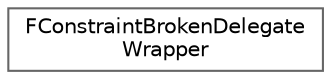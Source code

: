 digraph "Graphical Class Hierarchy"
{
 // INTERACTIVE_SVG=YES
 // LATEX_PDF_SIZE
  bgcolor="transparent";
  edge [fontname=Helvetica,fontsize=10,labelfontname=Helvetica,labelfontsize=10];
  node [fontname=Helvetica,fontsize=10,shape=box,height=0.2,width=0.4];
  rankdir="LR";
  Node0 [id="Node000000",label="FConstraintBrokenDelegate\lWrapper",height=0.2,width=0.4,color="grey40", fillcolor="white", style="filled",URL="$d1/d1c/structFConstraintBrokenDelegateWrapper.html",tooltip=" "];
}
